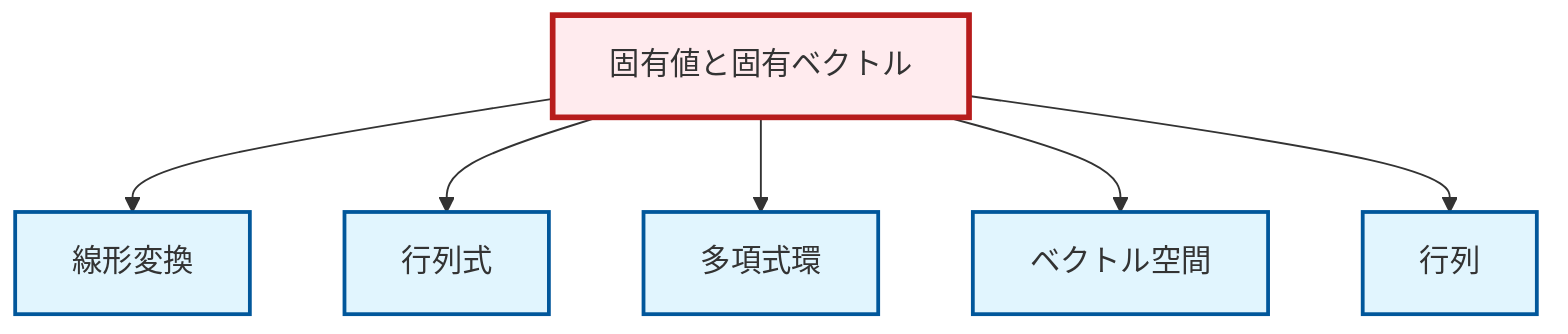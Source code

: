 graph TD
    classDef definition fill:#e1f5fe,stroke:#01579b,stroke-width:2px
    classDef theorem fill:#f3e5f5,stroke:#4a148c,stroke-width:2px
    classDef axiom fill:#fff3e0,stroke:#e65100,stroke-width:2px
    classDef example fill:#e8f5e9,stroke:#1b5e20,stroke-width:2px
    classDef current fill:#ffebee,stroke:#b71c1c,stroke-width:3px
    def-vector-space["ベクトル空間"]:::definition
    def-determinant["行列式"]:::definition
    def-matrix["行列"]:::definition
    def-linear-transformation["線形変換"]:::definition
    def-eigenvalue-eigenvector["固有値と固有ベクトル"]:::definition
    def-polynomial-ring["多項式環"]:::definition
    def-eigenvalue-eigenvector --> def-linear-transformation
    def-eigenvalue-eigenvector --> def-determinant
    def-eigenvalue-eigenvector --> def-polynomial-ring
    def-eigenvalue-eigenvector --> def-vector-space
    def-eigenvalue-eigenvector --> def-matrix
    class def-eigenvalue-eigenvector current